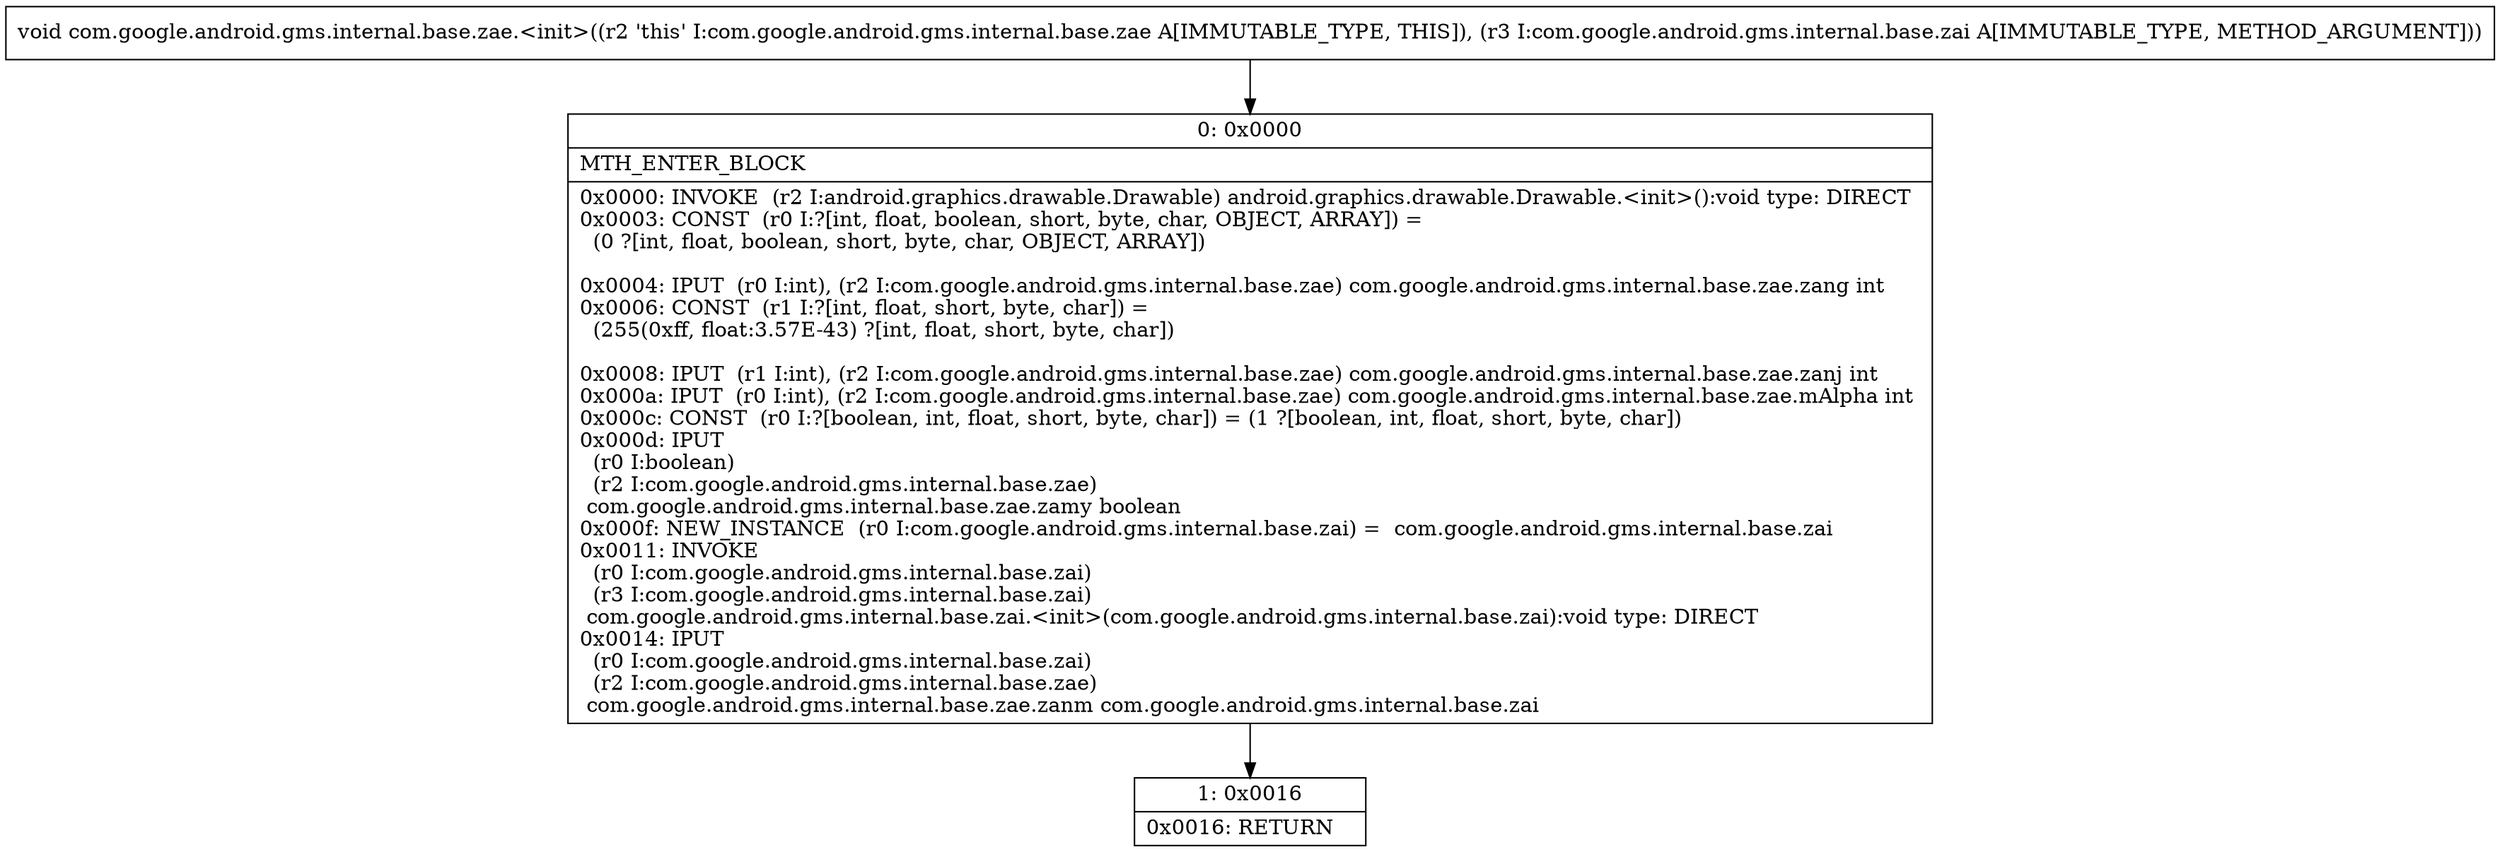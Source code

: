 digraph "CFG forcom.google.android.gms.internal.base.zae.\<init\>(Lcom\/google\/android\/gms\/internal\/base\/zai;)V" {
Node_0 [shape=record,label="{0\:\ 0x0000|MTH_ENTER_BLOCK\l|0x0000: INVOKE  (r2 I:android.graphics.drawable.Drawable) android.graphics.drawable.Drawable.\<init\>():void type: DIRECT \l0x0003: CONST  (r0 I:?[int, float, boolean, short, byte, char, OBJECT, ARRAY]) = \l  (0 ?[int, float, boolean, short, byte, char, OBJECT, ARRAY])\l \l0x0004: IPUT  (r0 I:int), (r2 I:com.google.android.gms.internal.base.zae) com.google.android.gms.internal.base.zae.zang int \l0x0006: CONST  (r1 I:?[int, float, short, byte, char]) = \l  (255(0xff, float:3.57E\-43) ?[int, float, short, byte, char])\l \l0x0008: IPUT  (r1 I:int), (r2 I:com.google.android.gms.internal.base.zae) com.google.android.gms.internal.base.zae.zanj int \l0x000a: IPUT  (r0 I:int), (r2 I:com.google.android.gms.internal.base.zae) com.google.android.gms.internal.base.zae.mAlpha int \l0x000c: CONST  (r0 I:?[boolean, int, float, short, byte, char]) = (1 ?[boolean, int, float, short, byte, char]) \l0x000d: IPUT  \l  (r0 I:boolean)\l  (r2 I:com.google.android.gms.internal.base.zae)\l com.google.android.gms.internal.base.zae.zamy boolean \l0x000f: NEW_INSTANCE  (r0 I:com.google.android.gms.internal.base.zai) =  com.google.android.gms.internal.base.zai \l0x0011: INVOKE  \l  (r0 I:com.google.android.gms.internal.base.zai)\l  (r3 I:com.google.android.gms.internal.base.zai)\l com.google.android.gms.internal.base.zai.\<init\>(com.google.android.gms.internal.base.zai):void type: DIRECT \l0x0014: IPUT  \l  (r0 I:com.google.android.gms.internal.base.zai)\l  (r2 I:com.google.android.gms.internal.base.zae)\l com.google.android.gms.internal.base.zae.zanm com.google.android.gms.internal.base.zai \l}"];
Node_1 [shape=record,label="{1\:\ 0x0016|0x0016: RETURN   \l}"];
MethodNode[shape=record,label="{void com.google.android.gms.internal.base.zae.\<init\>((r2 'this' I:com.google.android.gms.internal.base.zae A[IMMUTABLE_TYPE, THIS]), (r3 I:com.google.android.gms.internal.base.zai A[IMMUTABLE_TYPE, METHOD_ARGUMENT])) }"];
MethodNode -> Node_0;
Node_0 -> Node_1;
}

